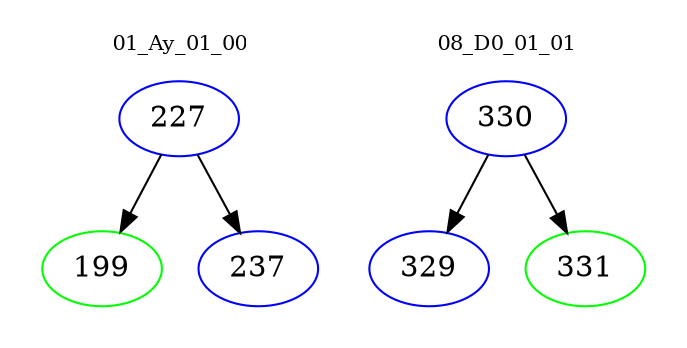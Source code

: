 digraph{
subgraph cluster_0 {
color = white
label = "01_Ay_01_00";
fontsize=10;
T0_227 [label="227", color="blue"]
T0_227 -> T0_199 [color="black"]
T0_199 [label="199", color="green"]
T0_227 -> T0_237 [color="black"]
T0_237 [label="237", color="blue"]
}
subgraph cluster_1 {
color = white
label = "08_D0_01_01";
fontsize=10;
T1_330 [label="330", color="blue"]
T1_330 -> T1_329 [color="black"]
T1_329 [label="329", color="blue"]
T1_330 -> T1_331 [color="black"]
T1_331 [label="331", color="green"]
}
}
